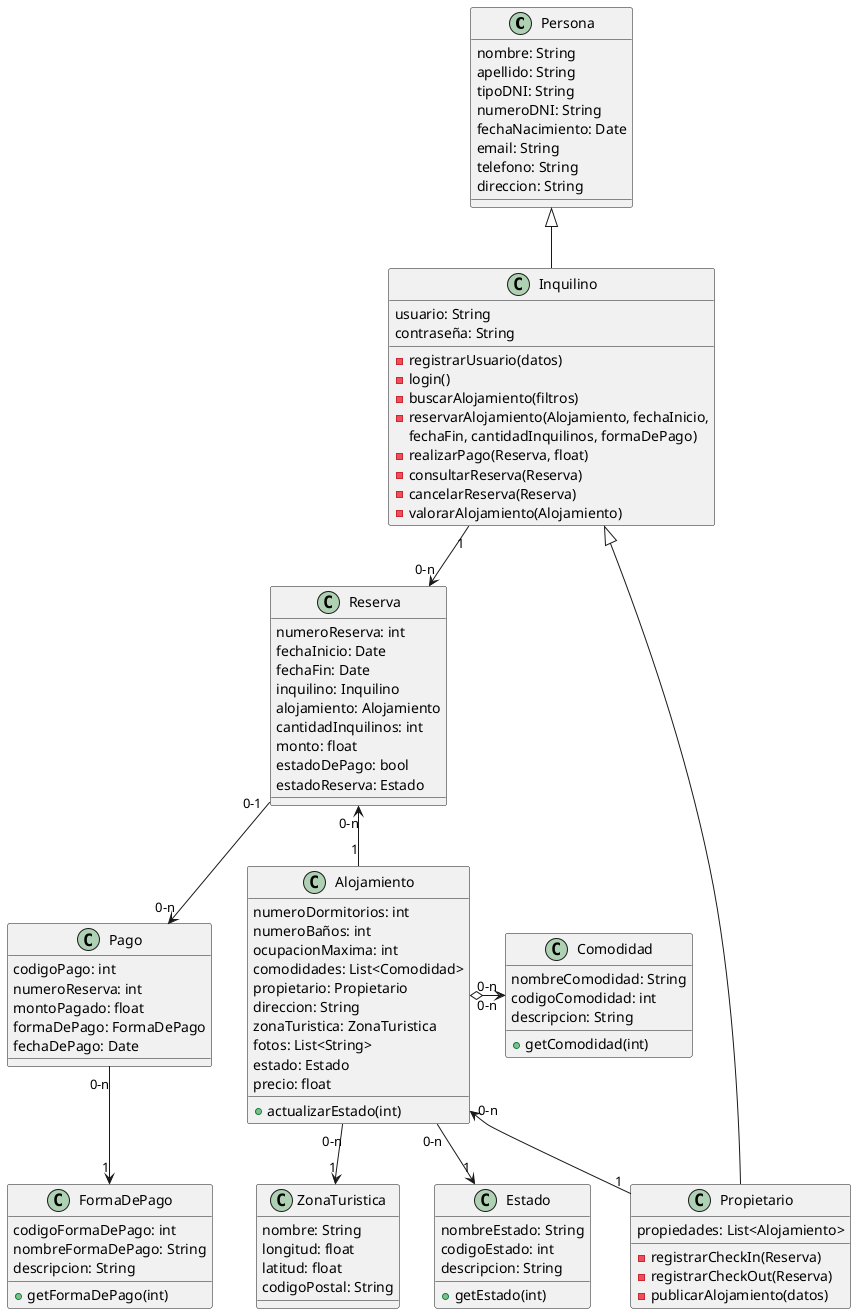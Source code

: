 @startuml EasyHome

class Persona {
    nombre: String
    apellido: String
    tipoDNI: String
    numeroDNI: String
    fechaNacimiento: Date
    email: String
    telefono: String
    direccion: String
}

class Inquilino {
    usuario: String
    contraseña: String
    -registrarUsuario(datos)
    -login()
    -buscarAlojamiento(filtros)
    -reservarAlojamiento(Alojamiento, fechaInicio, 
        fechaFin, cantidadInquilinos, formaDePago)
    -realizarPago(Reserva, float)
    -consultarReserva(Reserva)
    -cancelarReserva(Reserva)
    -valorarAlojamiento(Alojamiento)
}

class Propietario {
    propiedades: List<Alojamiento>
    -registrarCheckIn(Reserva)
    -registrarCheckOut(Reserva)
    -publicarAlojamiento(datos)
}

class Alojamiento {
    numeroDormitorios: int
    numeroBaños: int
    ocupacionMaxima: int
    comodidades: List<Comodidad>
    propietario: Propietario
    direccion: String
    zonaTuristica: ZonaTuristica
    fotos: List<String>
    estado: Estado
    precio: float
    +actualizarEstado(int)
}

class ZonaTuristica {
    nombre: String
    longitud: float
    latitud: float
    codigoPostal: String
}

class Estado {
    nombreEstado: String
    codigoEstado: int
    descripcion: String
    +getEstado(int)
}

class Comodidad {
    nombreComodidad: String
    codigoComodidad: int
    descripcion: String
    +getComodidad(int)
}

class Reserva {
    numeroReserva: int
    fechaInicio: Date
    fechaFin: Date
    inquilino: Inquilino
    alojamiento: Alojamiento
    cantidadInquilinos: int
    monto: float
    estadoDePago: bool
    estadoReserva: Estado
}

class Pago {
    codigoPago: int
    numeroReserva: int
    montoPagado: float
    formaDePago: FormaDePago
    fechaDePago: Date
}

class FormaDePago {
    codigoFormaDePago: int
    nombreFormaDePago: String
    descripcion: String
    +getFormaDePago(int)
}

Persona <|-- Inquilino
Inquilino <|-- Propietario

Alojamiento "0-n" <-- "1" Propietario
Alojamiento "0-n" o-> "0-n" Comodidad
Alojamiento "0-n" --> "1" ZonaTuristica
Alojamiento "0-n" --> "1" Estado

Inquilino "1" --> "0-n" Reserva
Alojamiento "1" -up-> "0-n" Reserva

Pago "0-n" --> "1" FormaDePago
Reserva "0-1" --> "0-n" Pago

/' DUDAS
-) ZONA TURISTICA, QUE ATRIBUTOS LE PONEMOS
-) COMO MANEJAMOS EL TEMA DE FILTROS Y DATOS
-) ALOJAMIENTO Y COMODIDAD RELACION DE ASOCIACION O AGREGACION
'/

@enduml